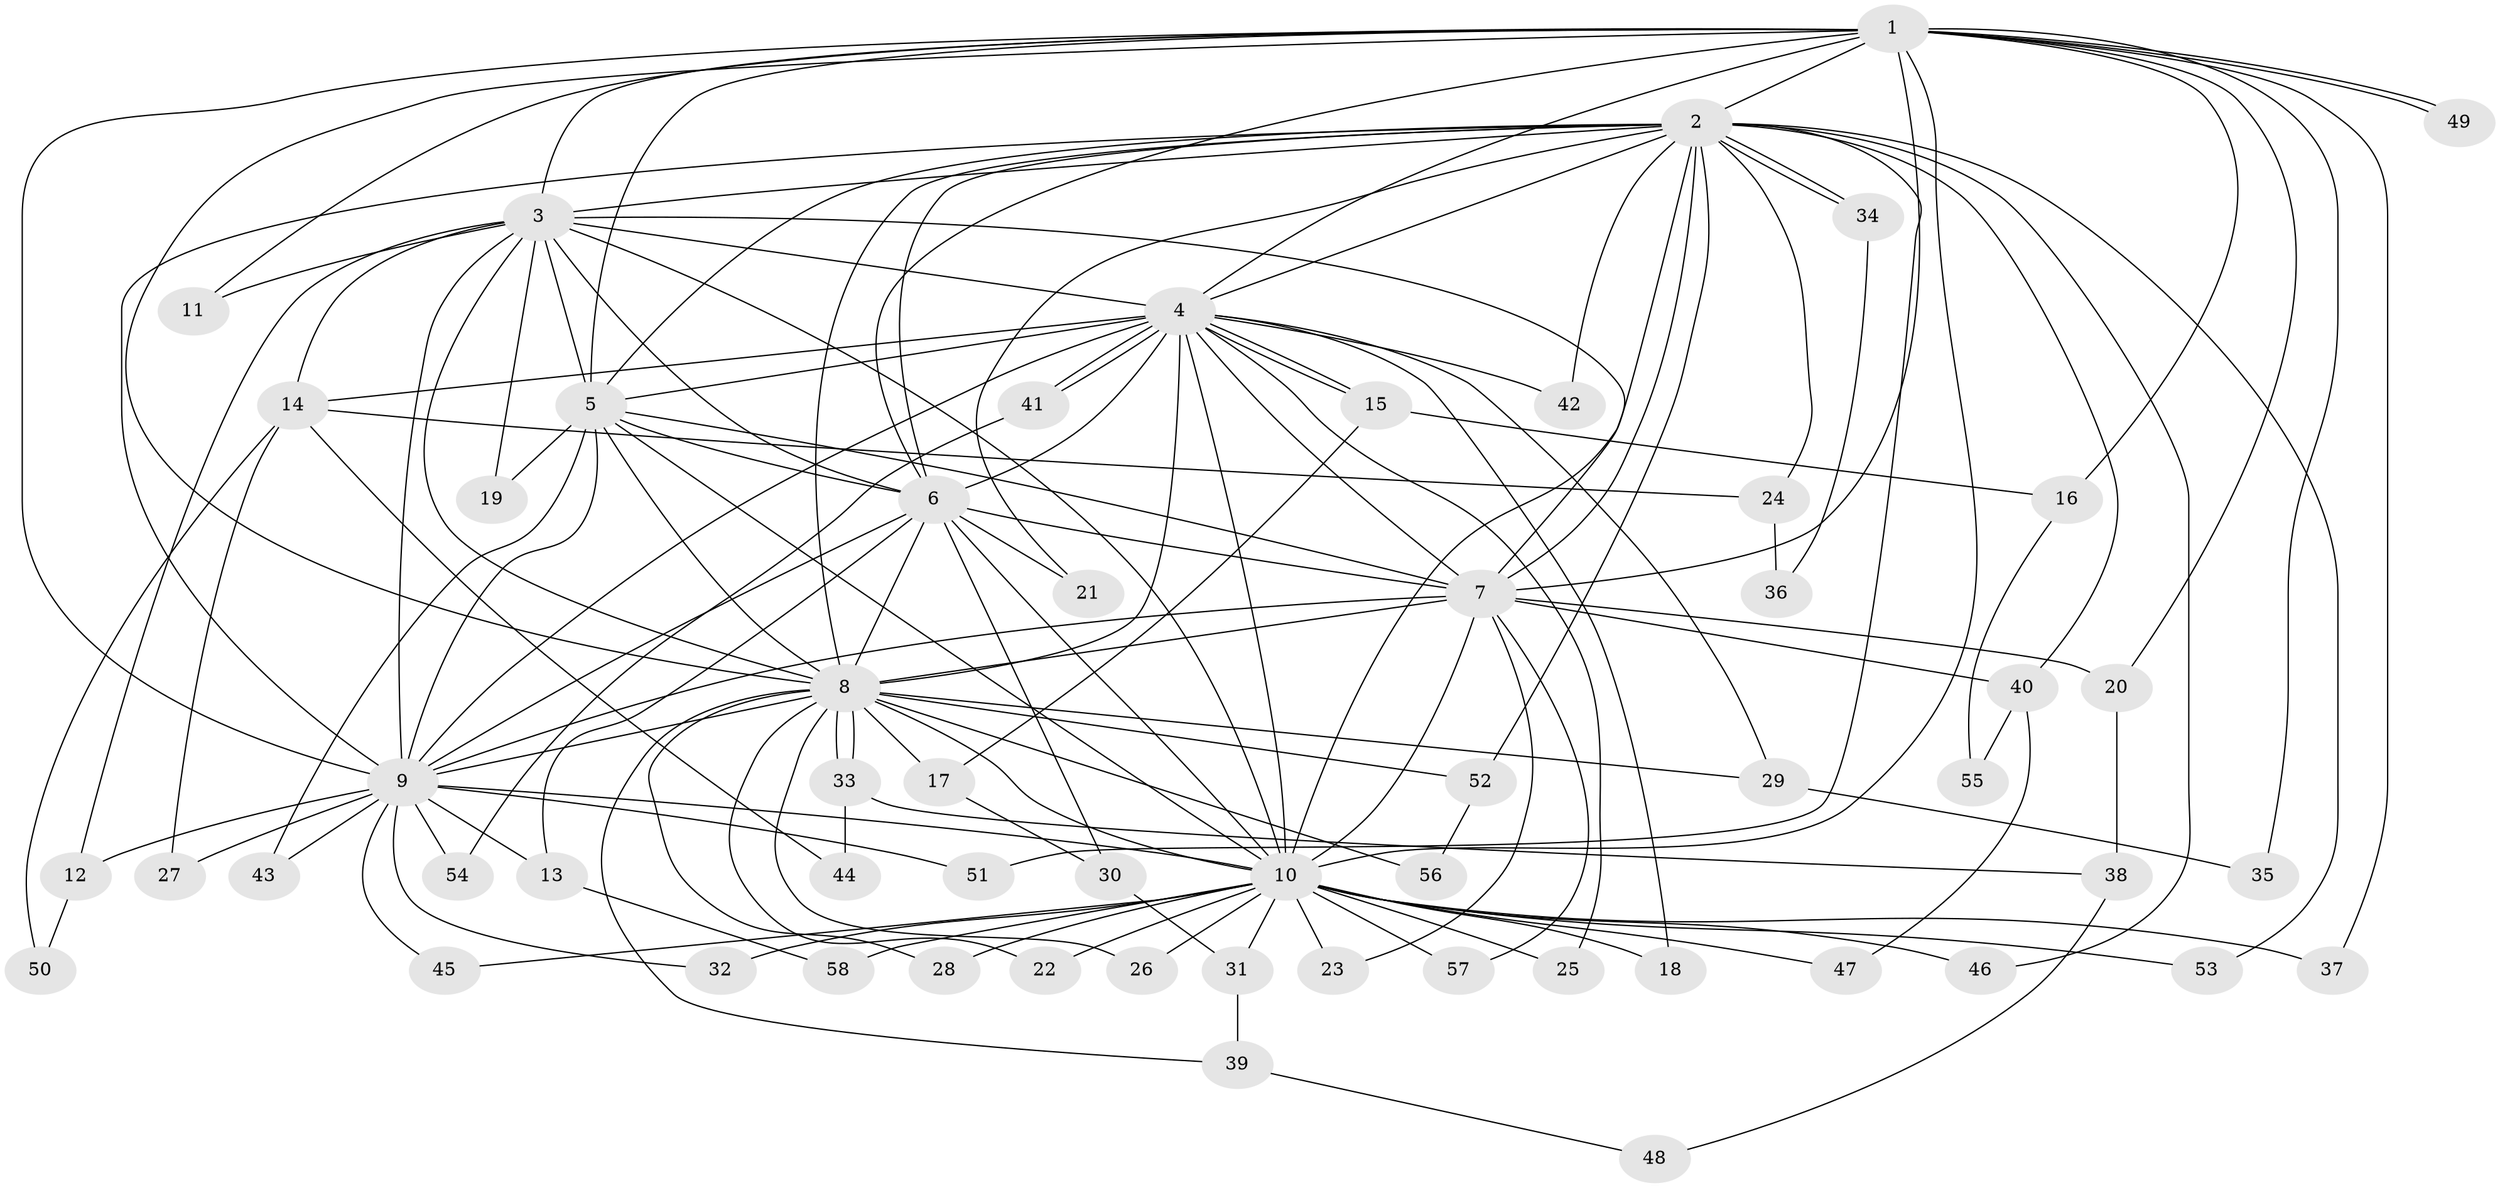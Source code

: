 // Generated by graph-tools (version 1.1) at 2025/49/03/09/25 03:49:38]
// undirected, 58 vertices, 141 edges
graph export_dot {
graph [start="1"]
  node [color=gray90,style=filled];
  1;
  2;
  3;
  4;
  5;
  6;
  7;
  8;
  9;
  10;
  11;
  12;
  13;
  14;
  15;
  16;
  17;
  18;
  19;
  20;
  21;
  22;
  23;
  24;
  25;
  26;
  27;
  28;
  29;
  30;
  31;
  32;
  33;
  34;
  35;
  36;
  37;
  38;
  39;
  40;
  41;
  42;
  43;
  44;
  45;
  46;
  47;
  48;
  49;
  50;
  51;
  52;
  53;
  54;
  55;
  56;
  57;
  58;
  1 -- 2;
  1 -- 3;
  1 -- 4;
  1 -- 5;
  1 -- 6;
  1 -- 7;
  1 -- 8;
  1 -- 9;
  1 -- 10;
  1 -- 11;
  1 -- 16;
  1 -- 20;
  1 -- 35;
  1 -- 37;
  1 -- 49;
  1 -- 49;
  2 -- 3;
  2 -- 4;
  2 -- 5;
  2 -- 6;
  2 -- 7;
  2 -- 8;
  2 -- 9;
  2 -- 10;
  2 -- 21;
  2 -- 24;
  2 -- 34;
  2 -- 34;
  2 -- 40;
  2 -- 42;
  2 -- 46;
  2 -- 51;
  2 -- 52;
  2 -- 53;
  3 -- 4;
  3 -- 5;
  3 -- 6;
  3 -- 7;
  3 -- 8;
  3 -- 9;
  3 -- 10;
  3 -- 11;
  3 -- 12;
  3 -- 14;
  3 -- 19;
  4 -- 5;
  4 -- 6;
  4 -- 7;
  4 -- 8;
  4 -- 9;
  4 -- 10;
  4 -- 14;
  4 -- 15;
  4 -- 15;
  4 -- 18;
  4 -- 25;
  4 -- 29;
  4 -- 41;
  4 -- 41;
  4 -- 42;
  5 -- 6;
  5 -- 7;
  5 -- 8;
  5 -- 9;
  5 -- 10;
  5 -- 19;
  5 -- 43;
  6 -- 7;
  6 -- 8;
  6 -- 9;
  6 -- 10;
  6 -- 13;
  6 -- 21;
  6 -- 30;
  7 -- 8;
  7 -- 9;
  7 -- 10;
  7 -- 20;
  7 -- 23;
  7 -- 40;
  7 -- 57;
  8 -- 9;
  8 -- 10;
  8 -- 17;
  8 -- 22;
  8 -- 26;
  8 -- 28;
  8 -- 29;
  8 -- 33;
  8 -- 33;
  8 -- 39;
  8 -- 52;
  8 -- 56;
  9 -- 10;
  9 -- 12;
  9 -- 13;
  9 -- 27;
  9 -- 32;
  9 -- 43;
  9 -- 45;
  9 -- 51;
  9 -- 54;
  10 -- 18;
  10 -- 22;
  10 -- 23;
  10 -- 25;
  10 -- 26;
  10 -- 28;
  10 -- 31;
  10 -- 32;
  10 -- 37;
  10 -- 45;
  10 -- 46;
  10 -- 47;
  10 -- 53;
  10 -- 57;
  10 -- 58;
  12 -- 50;
  13 -- 58;
  14 -- 24;
  14 -- 27;
  14 -- 44;
  14 -- 50;
  15 -- 16;
  15 -- 17;
  16 -- 55;
  17 -- 30;
  20 -- 38;
  24 -- 36;
  29 -- 35;
  30 -- 31;
  31 -- 39;
  33 -- 38;
  33 -- 44;
  34 -- 36;
  38 -- 48;
  39 -- 48;
  40 -- 47;
  40 -- 55;
  41 -- 54;
  52 -- 56;
}
